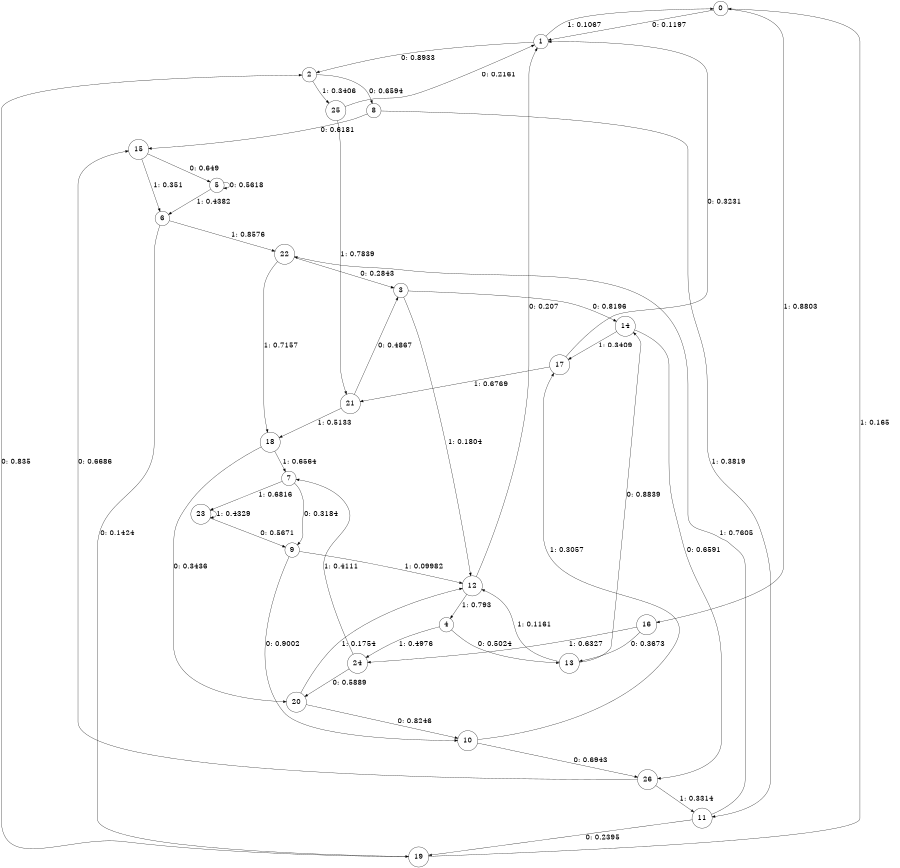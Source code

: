 digraph "ch29concat_phase3_L5" {
size = "6,8.5";
ratio = "fill";
node [shape = circle];
node [fontsize = 24];
edge [fontsize = 24];
0 -> 1 [label = "0: 0.1197   "];
0 -> 16 [label = "1: 0.8803   "];
1 -> 2 [label = "0: 0.8933   "];
1 -> 0 [label = "1: 0.1067   "];
2 -> 8 [label = "0: 0.6594   "];
2 -> 25 [label = "1: 0.3406   "];
3 -> 14 [label = "0: 0.8196   "];
3 -> 12 [label = "1: 0.1804   "];
4 -> 13 [label = "0: 0.5024   "];
4 -> 24 [label = "1: 0.4976   "];
5 -> 5 [label = "0: 0.5618   "];
5 -> 6 [label = "1: 0.4382   "];
6 -> 19 [label = "0: 0.1424   "];
6 -> 22 [label = "1: 0.8576   "];
7 -> 9 [label = "0: 0.3184   "];
7 -> 23 [label = "1: 0.6816   "];
8 -> 15 [label = "0: 0.6181   "];
8 -> 11 [label = "1: 0.3819   "];
9 -> 10 [label = "0: 0.9002   "];
9 -> 12 [label = "1: 0.09982  "];
10 -> 26 [label = "0: 0.6943   "];
10 -> 17 [label = "1: 0.3057   "];
11 -> 19 [label = "0: 0.2395   "];
11 -> 22 [label = "1: 0.7605   "];
12 -> 1 [label = "0: 0.207    "];
12 -> 4 [label = "1: 0.793    "];
13 -> 14 [label = "0: 0.8839   "];
13 -> 12 [label = "1: 0.1161   "];
14 -> 26 [label = "0: 0.6591   "];
14 -> 17 [label = "1: 0.3409   "];
15 -> 5 [label = "0: 0.649    "];
15 -> 6 [label = "1: 0.351    "];
16 -> 13 [label = "0: 0.3673   "];
16 -> 24 [label = "1: 0.6327   "];
17 -> 1 [label = "0: 0.3231   "];
17 -> 21 [label = "1: 0.6769   "];
18 -> 20 [label = "0: 0.3436   "];
18 -> 7 [label = "1: 0.6564   "];
19 -> 2 [label = "0: 0.835    "];
19 -> 0 [label = "1: 0.165    "];
20 -> 10 [label = "0: 0.8246   "];
20 -> 12 [label = "1: 0.1754   "];
21 -> 3 [label = "0: 0.4867   "];
21 -> 18 [label = "1: 0.5133   "];
22 -> 3 [label = "0: 0.2843   "];
22 -> 18 [label = "1: 0.7157   "];
23 -> 9 [label = "0: 0.5671   "];
23 -> 23 [label = "1: 0.4329   "];
24 -> 20 [label = "0: 0.5889   "];
24 -> 7 [label = "1: 0.4111   "];
25 -> 1 [label = "0: 0.2161   "];
25 -> 21 [label = "1: 0.7839   "];
26 -> 15 [label = "0: 0.6686   "];
26 -> 11 [label = "1: 0.3314   "];
}